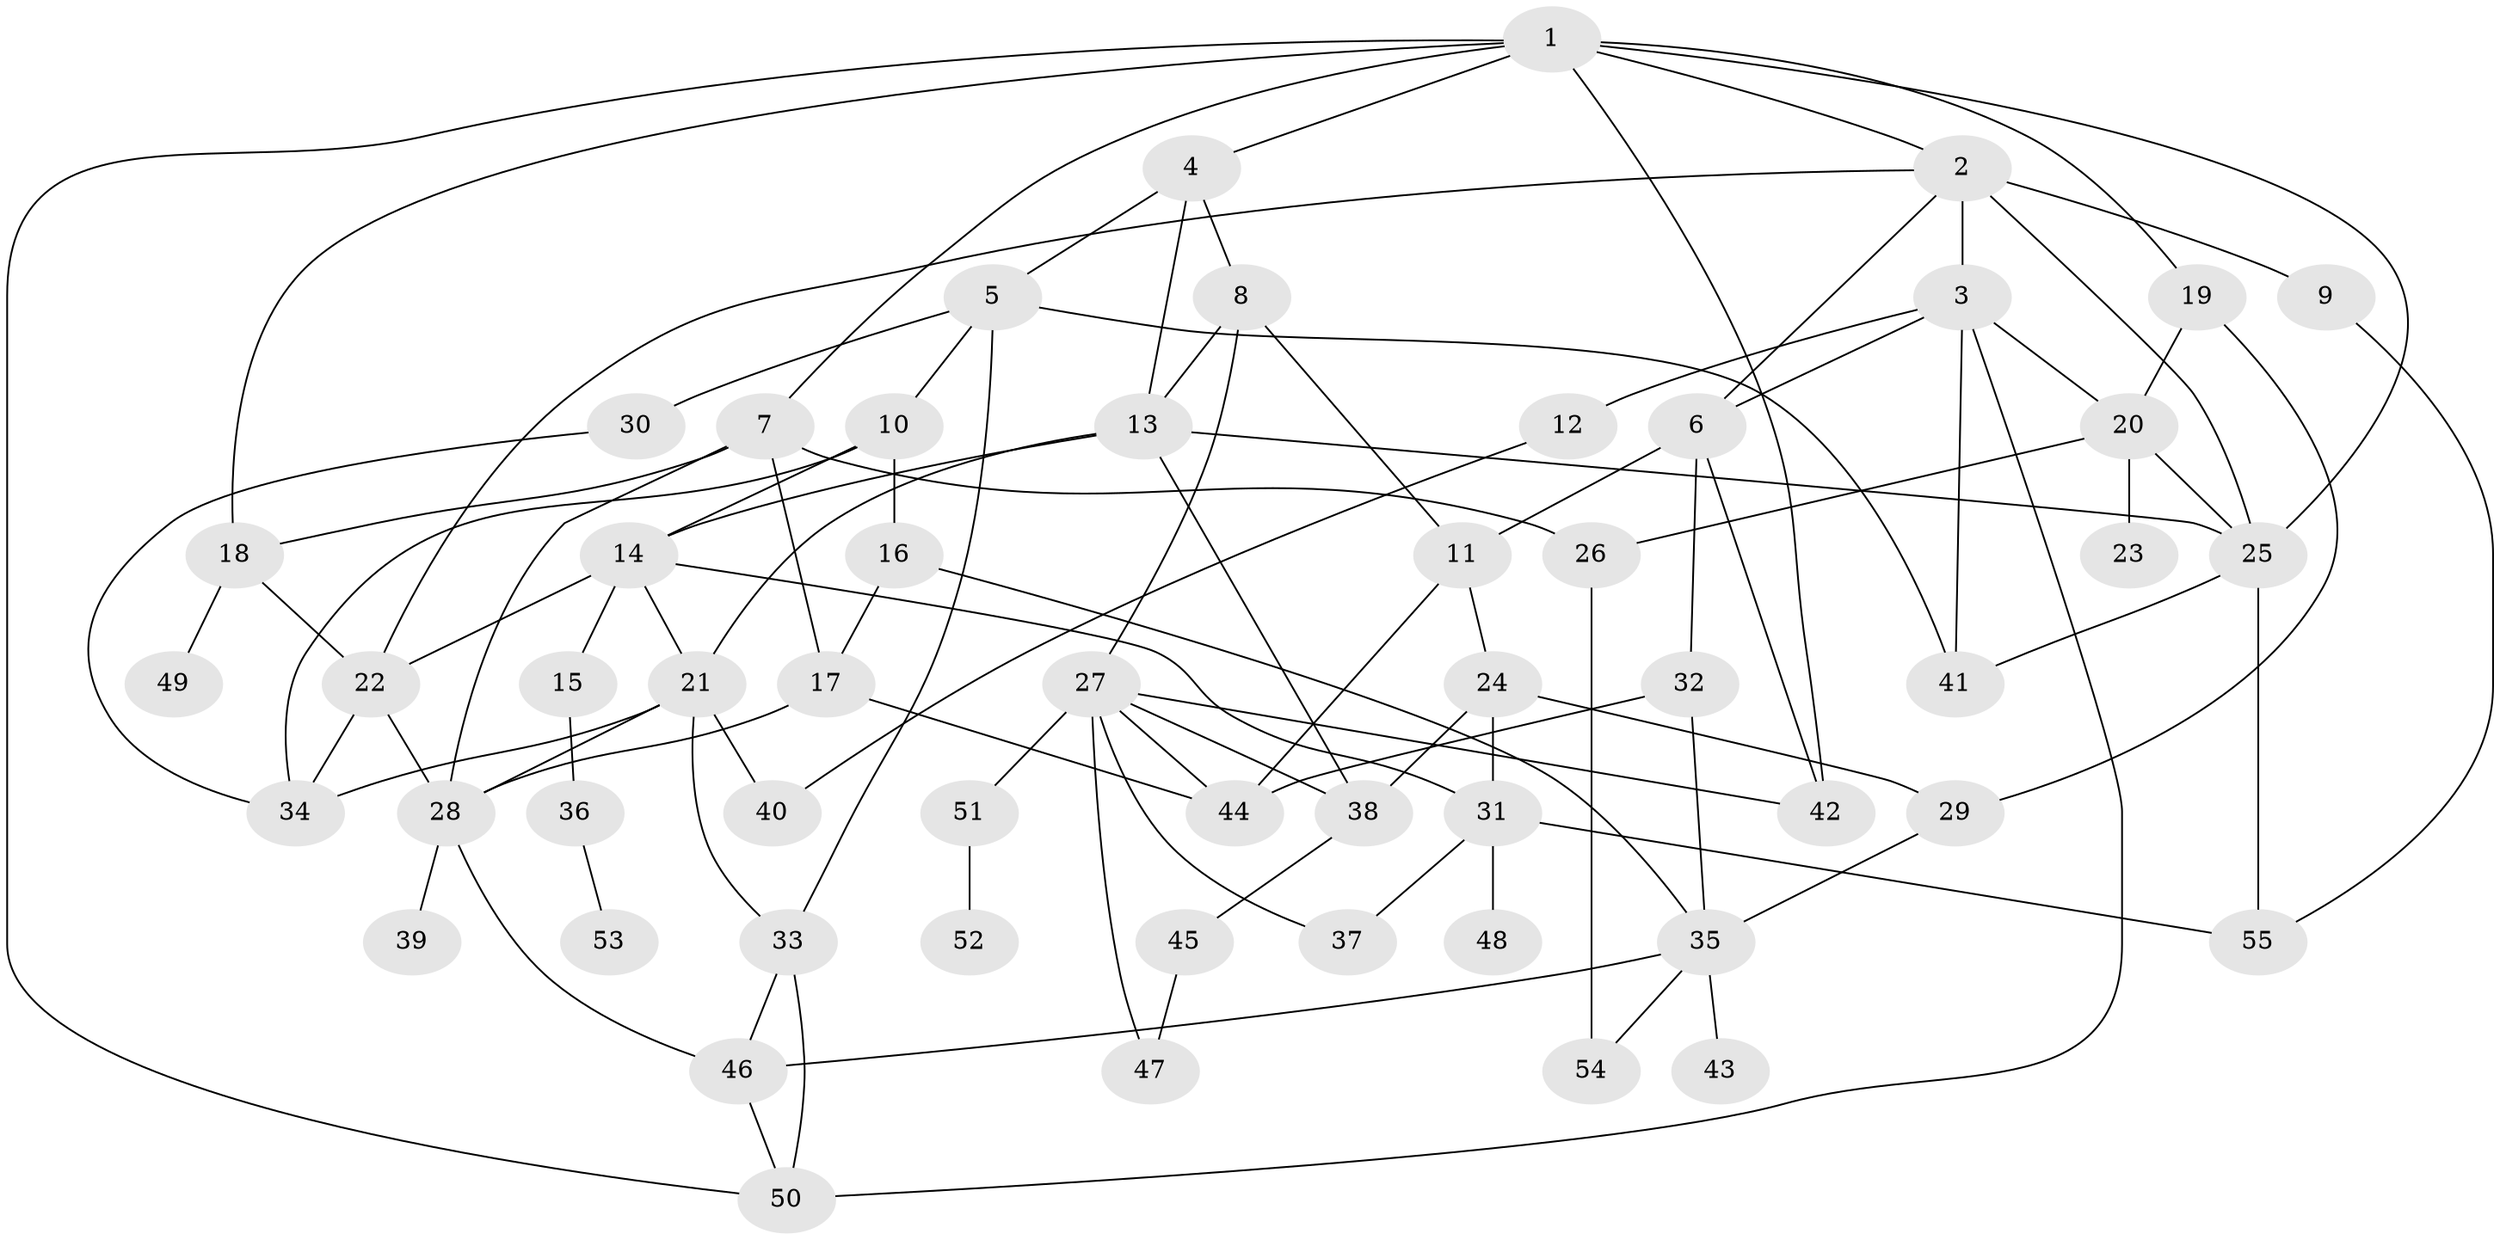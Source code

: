 // original degree distribution, {9: 0.009174311926605505, 6: 0.07339449541284404, 5: 0.06422018348623854, 4: 0.11009174311926606, 3: 0.22935779816513763, 2: 0.28440366972477066, 1: 0.21100917431192662, 7: 0.01834862385321101}
// Generated by graph-tools (version 1.1) at 2025/34/03/09/25 02:34:14]
// undirected, 55 vertices, 99 edges
graph export_dot {
graph [start="1"]
  node [color=gray90,style=filled];
  1;
  2;
  3;
  4;
  5;
  6;
  7;
  8;
  9;
  10;
  11;
  12;
  13;
  14;
  15;
  16;
  17;
  18;
  19;
  20;
  21;
  22;
  23;
  24;
  25;
  26;
  27;
  28;
  29;
  30;
  31;
  32;
  33;
  34;
  35;
  36;
  37;
  38;
  39;
  40;
  41;
  42;
  43;
  44;
  45;
  46;
  47;
  48;
  49;
  50;
  51;
  52;
  53;
  54;
  55;
  1 -- 2 [weight=1.0];
  1 -- 4 [weight=1.0];
  1 -- 7 [weight=1.0];
  1 -- 18 [weight=1.0];
  1 -- 19 [weight=1.0];
  1 -- 25 [weight=1.0];
  1 -- 42 [weight=1.0];
  1 -- 50 [weight=1.0];
  2 -- 3 [weight=1.0];
  2 -- 6 [weight=1.0];
  2 -- 9 [weight=1.0];
  2 -- 22 [weight=1.0];
  2 -- 25 [weight=1.0];
  3 -- 6 [weight=1.0];
  3 -- 12 [weight=2.0];
  3 -- 20 [weight=1.0];
  3 -- 41 [weight=1.0];
  3 -- 50 [weight=1.0];
  4 -- 5 [weight=1.0];
  4 -- 8 [weight=1.0];
  4 -- 13 [weight=1.0];
  5 -- 10 [weight=1.0];
  5 -- 30 [weight=2.0];
  5 -- 33 [weight=1.0];
  5 -- 41 [weight=2.0];
  6 -- 11 [weight=2.0];
  6 -- 32 [weight=1.0];
  6 -- 42 [weight=1.0];
  7 -- 17 [weight=1.0];
  7 -- 18 [weight=1.0];
  7 -- 26 [weight=1.0];
  7 -- 28 [weight=1.0];
  8 -- 11 [weight=1.0];
  8 -- 13 [weight=1.0];
  8 -- 27 [weight=1.0];
  9 -- 55 [weight=1.0];
  10 -- 14 [weight=1.0];
  10 -- 16 [weight=1.0];
  10 -- 34 [weight=1.0];
  11 -- 24 [weight=1.0];
  11 -- 44 [weight=1.0];
  12 -- 40 [weight=1.0];
  13 -- 14 [weight=1.0];
  13 -- 21 [weight=1.0];
  13 -- 25 [weight=1.0];
  13 -- 38 [weight=1.0];
  14 -- 15 [weight=1.0];
  14 -- 21 [weight=1.0];
  14 -- 22 [weight=1.0];
  14 -- 31 [weight=1.0];
  15 -- 36 [weight=1.0];
  16 -- 17 [weight=1.0];
  16 -- 35 [weight=1.0];
  17 -- 28 [weight=1.0];
  17 -- 44 [weight=2.0];
  18 -- 22 [weight=1.0];
  18 -- 49 [weight=1.0];
  19 -- 20 [weight=1.0];
  19 -- 29 [weight=1.0];
  20 -- 23 [weight=1.0];
  20 -- 25 [weight=1.0];
  20 -- 26 [weight=1.0];
  21 -- 28 [weight=1.0];
  21 -- 33 [weight=1.0];
  21 -- 34 [weight=1.0];
  21 -- 40 [weight=2.0];
  22 -- 28 [weight=1.0];
  22 -- 34 [weight=1.0];
  24 -- 29 [weight=2.0];
  24 -- 31 [weight=1.0];
  24 -- 38 [weight=1.0];
  25 -- 41 [weight=1.0];
  25 -- 55 [weight=1.0];
  26 -- 54 [weight=1.0];
  27 -- 37 [weight=1.0];
  27 -- 38 [weight=1.0];
  27 -- 42 [weight=1.0];
  27 -- 44 [weight=1.0];
  27 -- 47 [weight=1.0];
  27 -- 51 [weight=1.0];
  28 -- 39 [weight=1.0];
  28 -- 46 [weight=1.0];
  29 -- 35 [weight=1.0];
  30 -- 34 [weight=1.0];
  31 -- 37 [weight=1.0];
  31 -- 48 [weight=1.0];
  31 -- 55 [weight=1.0];
  32 -- 35 [weight=1.0];
  32 -- 44 [weight=1.0];
  33 -- 46 [weight=1.0];
  33 -- 50 [weight=1.0];
  35 -- 43 [weight=1.0];
  35 -- 46 [weight=1.0];
  35 -- 54 [weight=1.0];
  36 -- 53 [weight=1.0];
  38 -- 45 [weight=1.0];
  45 -- 47 [weight=1.0];
  46 -- 50 [weight=1.0];
  51 -- 52 [weight=1.0];
}
